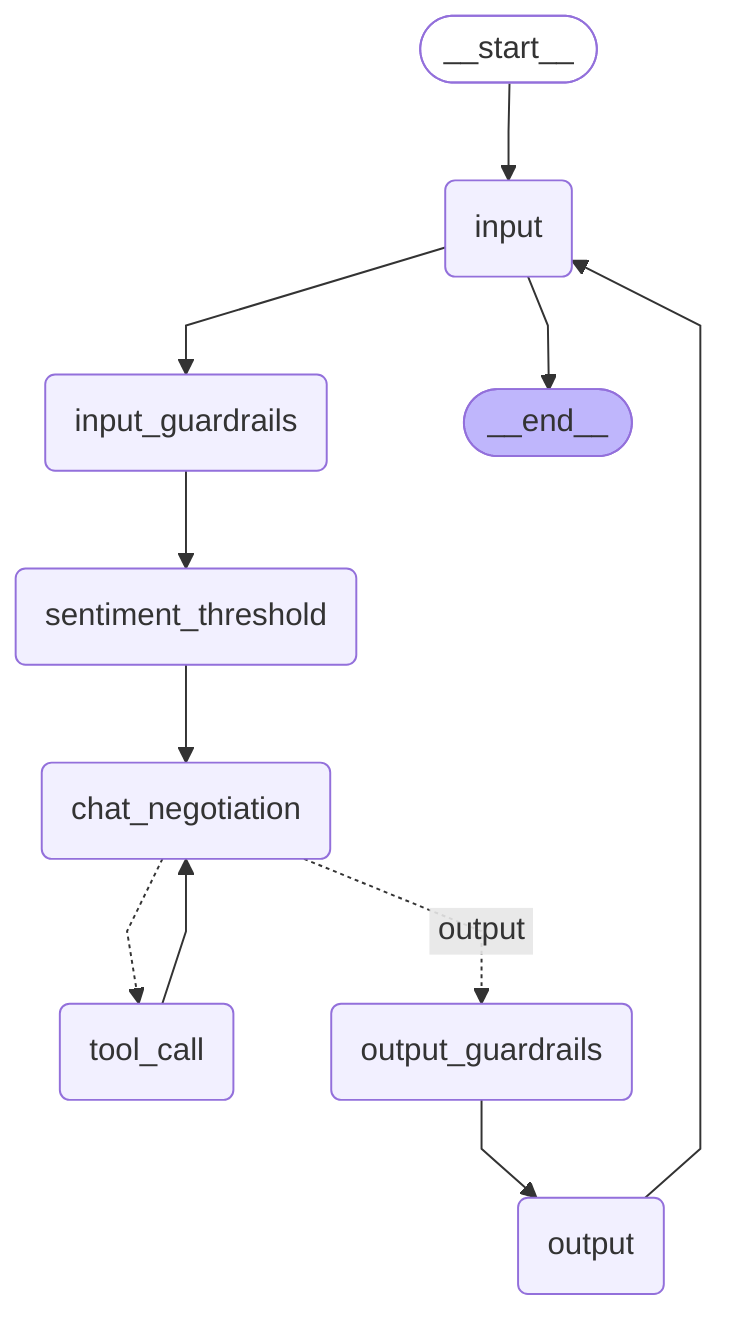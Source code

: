 ---
config:
  flowchart:
    curve: linear
---
graph TD;
	__start__([<p>__start__</p>]):::first
	input(input)
	input_guardrails(input_guardrails)
	sentiment_threshold(sentiment_threshold)
	chat_negotiation(chat_negotiation)
	tool_call(tool_call)
	output_guardrails(output_guardrails)
	output(output)
	__end__([<p>__end__</p>]):::last
	__start__ --> input;
	input --> __end__;
	input --> input_guardrails;
	input_guardrails --> sentiment_threshold;
	output --> input;
	output_guardrails --> output;
	sentiment_threshold --> chat_negotiation;
	tool_call --> chat_negotiation;
	chat_negotiation -.-> tool_call;
	chat_negotiation -. &nbsp;output&nbsp; .-> output_guardrails;
	classDef default fill:#f2f0ff,line-height:1.2
	classDef first fill-opacity:0
	classDef last fill:#bfb6fc